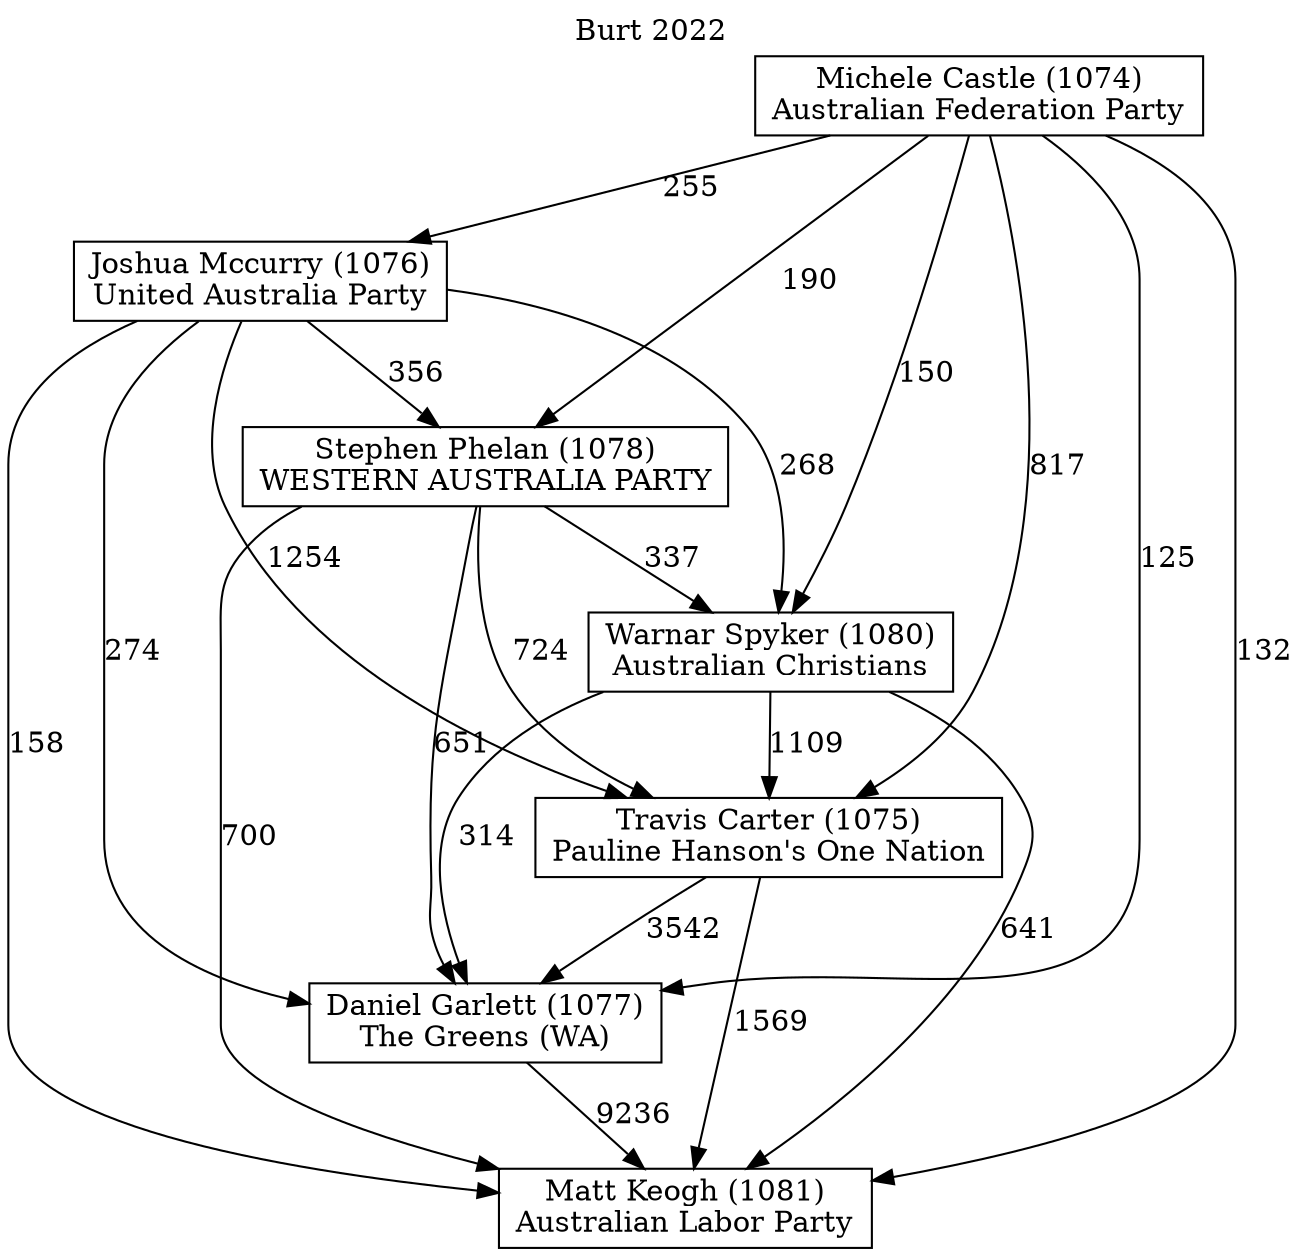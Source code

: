 // House preference flow
digraph "Matt Keogh (1081)_Burt_2022" {
	graph [label="Burt 2022" labelloc=t mclimit=10]
	node [shape=box]
	"Travis Carter (1075)" [label="Travis Carter (1075)
Pauline Hanson's One Nation"]
	"Joshua Mccurry (1076)" [label="Joshua Mccurry (1076)
United Australia Party"]
	"Warnar Spyker (1080)" [label="Warnar Spyker (1080)
Australian Christians"]
	"Michele Castle (1074)" [label="Michele Castle (1074)
Australian Federation Party"]
	"Matt Keogh (1081)" [label="Matt Keogh (1081)
Australian Labor Party"]
	"Stephen Phelan (1078)" [label="Stephen Phelan (1078)
WESTERN AUSTRALIA PARTY"]
	"Daniel Garlett (1077)" [label="Daniel Garlett (1077)
The Greens (WA)"]
	"Stephen Phelan (1078)" -> "Warnar Spyker (1080)" [label=337]
	"Michele Castle (1074)" -> "Daniel Garlett (1077)" [label=125]
	"Stephen Phelan (1078)" -> "Matt Keogh (1081)" [label=700]
	"Michele Castle (1074)" -> "Stephen Phelan (1078)" [label=190]
	"Michele Castle (1074)" -> "Warnar Spyker (1080)" [label=150]
	"Warnar Spyker (1080)" -> "Matt Keogh (1081)" [label=641]
	"Stephen Phelan (1078)" -> "Travis Carter (1075)" [label=724]
	"Warnar Spyker (1080)" -> "Daniel Garlett (1077)" [label=314]
	"Michele Castle (1074)" -> "Joshua Mccurry (1076)" [label=255]
	"Travis Carter (1075)" -> "Matt Keogh (1081)" [label=1569]
	"Joshua Mccurry (1076)" -> "Matt Keogh (1081)" [label=158]
	"Warnar Spyker (1080)" -> "Travis Carter (1075)" [label=1109]
	"Joshua Mccurry (1076)" -> "Stephen Phelan (1078)" [label=356]
	"Stephen Phelan (1078)" -> "Daniel Garlett (1077)" [label=651]
	"Joshua Mccurry (1076)" -> "Travis Carter (1075)" [label=1254]
	"Michele Castle (1074)" -> "Travis Carter (1075)" [label=817]
	"Travis Carter (1075)" -> "Daniel Garlett (1077)" [label=3542]
	"Joshua Mccurry (1076)" -> "Warnar Spyker (1080)" [label=268]
	"Daniel Garlett (1077)" -> "Matt Keogh (1081)" [label=9236]
	"Joshua Mccurry (1076)" -> "Daniel Garlett (1077)" [label=274]
	"Michele Castle (1074)" -> "Matt Keogh (1081)" [label=132]
}
